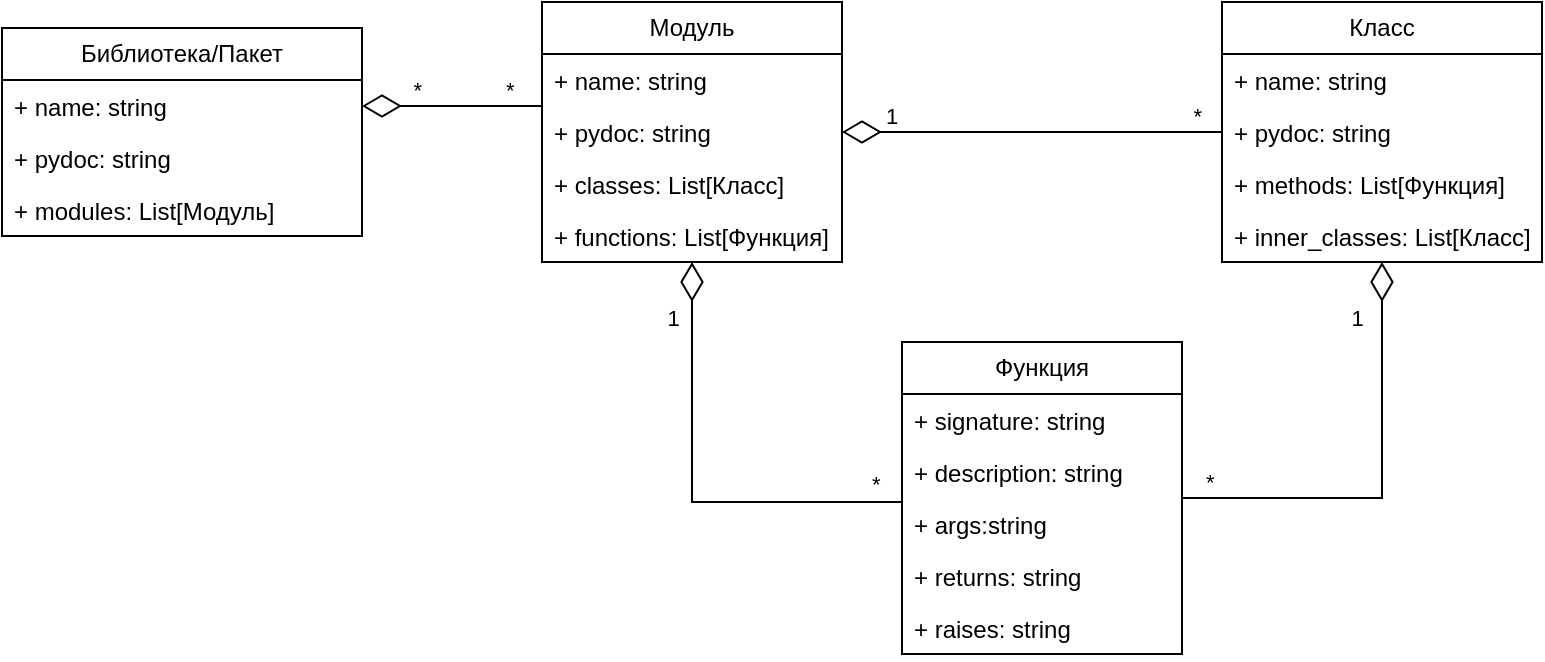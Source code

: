 <mxfile version="26.0.9">
  <diagram name="Page-1" id="BGdbQNy4lWMIwamYAzT9">
    <mxGraphModel dx="2284" dy="773" grid="1" gridSize="10" guides="1" tooltips="1" connect="1" arrows="1" fold="1" page="1" pageScale="1" pageWidth="850" pageHeight="1100" math="0" shadow="0">
      <root>
        <mxCell id="0" />
        <mxCell id="1" parent="0" />
        <mxCell id="rrg5Xec_erFQ0-O8DxHj-1" value="Функция" style="swimlane;fontStyle=0;childLayout=stackLayout;horizontal=1;startSize=26;fillColor=none;horizontalStack=0;resizeParent=1;resizeParentMax=0;resizeLast=0;collapsible=1;marginBottom=0;whiteSpace=wrap;html=1;" parent="1" vertex="1">
          <mxGeometry x="320" y="460" width="140" height="156" as="geometry" />
        </mxCell>
        <mxCell id="xgL8U_g2hItIewHTmUy0-9" value="+ signature: string" style="text;strokeColor=none;fillColor=none;align=left;verticalAlign=top;spacingLeft=4;spacingRight=4;overflow=hidden;rotatable=0;points=[[0,0.5],[1,0.5]];portConstraint=eastwest;whiteSpace=wrap;html=1;" vertex="1" parent="rrg5Xec_erFQ0-O8DxHj-1">
          <mxGeometry y="26" width="140" height="26" as="geometry" />
        </mxCell>
        <mxCell id="rrg5Xec_erFQ0-O8DxHj-2" value="+ description: string" style="text;strokeColor=none;fillColor=none;align=left;verticalAlign=top;spacingLeft=4;spacingRight=4;overflow=hidden;rotatable=0;points=[[0,0.5],[1,0.5]];portConstraint=eastwest;whiteSpace=wrap;html=1;" parent="rrg5Xec_erFQ0-O8DxHj-1" vertex="1">
          <mxGeometry y="52" width="140" height="26" as="geometry" />
        </mxCell>
        <mxCell id="rrg5Xec_erFQ0-O8DxHj-3" value="+ args:string" style="text;strokeColor=none;fillColor=none;align=left;verticalAlign=top;spacingLeft=4;spacingRight=4;overflow=hidden;rotatable=0;points=[[0,0.5],[1,0.5]];portConstraint=eastwest;whiteSpace=wrap;html=1;" parent="rrg5Xec_erFQ0-O8DxHj-1" vertex="1">
          <mxGeometry y="78" width="140" height="26" as="geometry" />
        </mxCell>
        <mxCell id="rrg5Xec_erFQ0-O8DxHj-17" value="+ returns: string" style="text;strokeColor=none;fillColor=none;align=left;verticalAlign=top;spacingLeft=4;spacingRight=4;overflow=hidden;rotatable=0;points=[[0,0.5],[1,0.5]];portConstraint=eastwest;whiteSpace=wrap;html=1;" parent="rrg5Xec_erFQ0-O8DxHj-1" vertex="1">
          <mxGeometry y="104" width="140" height="26" as="geometry" />
        </mxCell>
        <mxCell id="rrg5Xec_erFQ0-O8DxHj-4" value="+ raises: string" style="text;strokeColor=none;fillColor=none;align=left;verticalAlign=top;spacingLeft=4;spacingRight=4;overflow=hidden;rotatable=0;points=[[0,0.5],[1,0.5]];portConstraint=eastwest;whiteSpace=wrap;html=1;" parent="rrg5Xec_erFQ0-O8DxHj-1" vertex="1">
          <mxGeometry y="130" width="140" height="26" as="geometry" />
        </mxCell>
        <mxCell id="rrg5Xec_erFQ0-O8DxHj-5" value="Класс" style="swimlane;fontStyle=0;childLayout=stackLayout;horizontal=1;startSize=26;fillColor=none;horizontalStack=0;resizeParent=1;resizeParentMax=0;resizeLast=0;collapsible=1;marginBottom=0;whiteSpace=wrap;html=1;" parent="1" vertex="1">
          <mxGeometry x="480" y="290" width="160" height="130" as="geometry" />
        </mxCell>
        <mxCell id="xgL8U_g2hItIewHTmUy0-3" value="+ name: string" style="text;strokeColor=none;fillColor=none;align=left;verticalAlign=top;spacingLeft=4;spacingRight=4;overflow=hidden;rotatable=0;points=[[0,0.5],[1,0.5]];portConstraint=eastwest;whiteSpace=wrap;html=1;" vertex="1" parent="rrg5Xec_erFQ0-O8DxHj-5">
          <mxGeometry y="26" width="160" height="26" as="geometry" />
        </mxCell>
        <mxCell id="rrg5Xec_erFQ0-O8DxHj-6" value="+ pydoc: string" style="text;strokeColor=none;fillColor=none;align=left;verticalAlign=top;spacingLeft=4;spacingRight=4;overflow=hidden;rotatable=0;points=[[0,0.5],[1,0.5]];portConstraint=eastwest;whiteSpace=wrap;html=1;" parent="rrg5Xec_erFQ0-O8DxHj-5" vertex="1">
          <mxGeometry y="52" width="160" height="26" as="geometry" />
        </mxCell>
        <mxCell id="rrg5Xec_erFQ0-O8DxHj-7" value="+ methods: List[Функция]" style="text;strokeColor=none;fillColor=none;align=left;verticalAlign=top;spacingLeft=4;spacingRight=4;overflow=hidden;rotatable=0;points=[[0,0.5],[1,0.5]];portConstraint=eastwest;whiteSpace=wrap;html=1;" parent="rrg5Xec_erFQ0-O8DxHj-5" vertex="1">
          <mxGeometry y="78" width="160" height="26" as="geometry" />
        </mxCell>
        <mxCell id="rrg5Xec_erFQ0-O8DxHj-8" value="+ inner_classes: List[Класс]" style="text;strokeColor=none;fillColor=none;align=left;verticalAlign=top;spacingLeft=4;spacingRight=4;overflow=hidden;rotatable=0;points=[[0,0.5],[1,0.5]];portConstraint=eastwest;whiteSpace=wrap;html=1;" parent="rrg5Xec_erFQ0-O8DxHj-5" vertex="1">
          <mxGeometry y="104" width="160" height="26" as="geometry" />
        </mxCell>
        <mxCell id="rrg5Xec_erFQ0-O8DxHj-9" value="Модуль" style="swimlane;fontStyle=0;childLayout=stackLayout;horizontal=1;startSize=26;fillColor=none;horizontalStack=0;resizeParent=1;resizeParentMax=0;resizeLast=0;collapsible=1;marginBottom=0;whiteSpace=wrap;html=1;" parent="1" vertex="1">
          <mxGeometry x="140" y="290" width="150" height="130" as="geometry">
            <mxRectangle x="140" y="290" width="160" height="30" as="alternateBounds" />
          </mxGeometry>
        </mxCell>
        <mxCell id="xgL8U_g2hItIewHTmUy0-2" value="+ name: string" style="text;strokeColor=none;fillColor=none;align=left;verticalAlign=top;spacingLeft=4;spacingRight=4;overflow=hidden;rotatable=0;points=[[0,0.5],[1,0.5]];portConstraint=eastwest;whiteSpace=wrap;html=1;" vertex="1" parent="rrg5Xec_erFQ0-O8DxHj-9">
          <mxGeometry y="26" width="150" height="26" as="geometry" />
        </mxCell>
        <mxCell id="rrg5Xec_erFQ0-O8DxHj-11" value="+ pydoc: string" style="text;strokeColor=none;fillColor=none;align=left;verticalAlign=top;spacingLeft=4;spacingRight=4;overflow=hidden;rotatable=0;points=[[0,0.5],[1,0.5]];portConstraint=eastwest;whiteSpace=wrap;html=1;" parent="rrg5Xec_erFQ0-O8DxHj-9" vertex="1">
          <mxGeometry y="52" width="150" height="26" as="geometry" />
        </mxCell>
        <mxCell id="rrg5Xec_erFQ0-O8DxHj-10" value="+ classes: List[Класс]" style="text;strokeColor=none;fillColor=none;align=left;verticalAlign=top;spacingLeft=4;spacingRight=4;overflow=hidden;rotatable=0;points=[[0,0.5],[1,0.5]];portConstraint=eastwest;whiteSpace=wrap;html=1;" parent="rrg5Xec_erFQ0-O8DxHj-9" vertex="1">
          <mxGeometry y="78" width="150" height="26" as="geometry" />
        </mxCell>
        <mxCell id="rrg5Xec_erFQ0-O8DxHj-12" value="+ functions: List[Функция]" style="text;strokeColor=none;fillColor=none;align=left;verticalAlign=top;spacingLeft=4;spacingRight=4;overflow=hidden;rotatable=0;points=[[0,0.5],[1,0.5]];portConstraint=eastwest;whiteSpace=wrap;html=1;" parent="rrg5Xec_erFQ0-O8DxHj-9" vertex="1">
          <mxGeometry y="104" width="150" height="26" as="geometry" />
        </mxCell>
        <mxCell id="rrg5Xec_erFQ0-O8DxHj-13" value="Библиотека/Пакет" style="swimlane;fontStyle=0;childLayout=stackLayout;horizontal=1;startSize=26;fillColor=none;horizontalStack=0;resizeParent=1;resizeParentMax=0;resizeLast=0;collapsible=1;marginBottom=0;whiteSpace=wrap;html=1;" parent="1" vertex="1">
          <mxGeometry x="-130" y="303" width="180" height="104" as="geometry" />
        </mxCell>
        <mxCell id="rrg5Xec_erFQ0-O8DxHj-14" value="+ name: string" style="text;strokeColor=none;fillColor=none;align=left;verticalAlign=top;spacingLeft=4;spacingRight=4;overflow=hidden;rotatable=0;points=[[0,0.5],[1,0.5]];portConstraint=eastwest;whiteSpace=wrap;html=1;" parent="rrg5Xec_erFQ0-O8DxHj-13" vertex="1">
          <mxGeometry y="26" width="180" height="26" as="geometry" />
        </mxCell>
        <mxCell id="xgL8U_g2hItIewHTmUy0-1" value="+ pydoc: string" style="text;strokeColor=none;fillColor=none;align=left;verticalAlign=top;spacingLeft=4;spacingRight=4;overflow=hidden;rotatable=0;points=[[0,0.5],[1,0.5]];portConstraint=eastwest;whiteSpace=wrap;html=1;" vertex="1" parent="rrg5Xec_erFQ0-O8DxHj-13">
          <mxGeometry y="52" width="180" height="26" as="geometry" />
        </mxCell>
        <mxCell id="rrg5Xec_erFQ0-O8DxHj-36" value="+ modules: List[Модуль]" style="text;strokeColor=none;fillColor=none;align=left;verticalAlign=top;spacingLeft=4;spacingRight=4;overflow=hidden;rotatable=0;points=[[0,0.5],[1,0.5]];portConstraint=eastwest;whiteSpace=wrap;html=1;" parent="rrg5Xec_erFQ0-O8DxHj-13" vertex="1">
          <mxGeometry y="78" width="180" height="26" as="geometry" />
        </mxCell>
        <mxCell id="rrg5Xec_erFQ0-O8DxHj-19" value="" style="endArrow=diamondThin;html=1;edgeStyle=orthogonalEdgeStyle;rounded=0;endFill=0;strokeWidth=1;endSize=17;" parent="1" source="rrg5Xec_erFQ0-O8DxHj-1" target="rrg5Xec_erFQ0-O8DxHj-5" edge="1">
          <mxGeometry relative="1" as="geometry">
            <mxPoint x="340" y="280" as="sourcePoint" />
            <mxPoint x="500" y="280" as="targetPoint" />
          </mxGeometry>
        </mxCell>
        <mxCell id="rrg5Xec_erFQ0-O8DxHj-20" value="*" style="edgeLabel;resizable=0;html=1;align=left;verticalAlign=bottom;labelBackgroundColor=none;" parent="rrg5Xec_erFQ0-O8DxHj-19" connectable="0" vertex="1">
          <mxGeometry x="-1" relative="1" as="geometry">
            <mxPoint x="10" as="offset" />
          </mxGeometry>
        </mxCell>
        <mxCell id="rrg5Xec_erFQ0-O8DxHj-21" value="1&amp;nbsp; &amp;nbsp;" style="edgeLabel;resizable=0;html=1;align=right;verticalAlign=bottom;labelBackgroundColor=none;" parent="rrg5Xec_erFQ0-O8DxHj-19" connectable="0" vertex="1">
          <mxGeometry x="1" relative="1" as="geometry">
            <mxPoint y="36" as="offset" />
          </mxGeometry>
        </mxCell>
        <mxCell id="rrg5Xec_erFQ0-O8DxHj-22" value="" style="endArrow=none;html=1;edgeStyle=orthogonalEdgeStyle;rounded=0;endSize=17;startSize=17;startArrow=diamondThin;startFill=0;" parent="1" source="rrg5Xec_erFQ0-O8DxHj-9" target="rrg5Xec_erFQ0-O8DxHj-5" edge="1">
          <mxGeometry relative="1" as="geometry">
            <mxPoint x="420" y="380" as="sourcePoint" />
            <mxPoint x="580" y="380" as="targetPoint" />
          </mxGeometry>
        </mxCell>
        <mxCell id="rrg5Xec_erFQ0-O8DxHj-23" value="1" style="edgeLabel;resizable=0;html=1;align=left;verticalAlign=bottom;labelBackgroundColor=none;" parent="rrg5Xec_erFQ0-O8DxHj-22" connectable="0" vertex="1">
          <mxGeometry x="-1" relative="1" as="geometry">
            <mxPoint x="20" as="offset" />
          </mxGeometry>
        </mxCell>
        <mxCell id="rrg5Xec_erFQ0-O8DxHj-24" value="*" style="edgeLabel;resizable=0;html=1;align=right;verticalAlign=bottom;labelBackgroundColor=none;" parent="rrg5Xec_erFQ0-O8DxHj-22" connectable="0" vertex="1">
          <mxGeometry x="1" relative="1" as="geometry">
            <mxPoint x="-10" as="offset" />
          </mxGeometry>
        </mxCell>
        <mxCell id="rrg5Xec_erFQ0-O8DxHj-25" value="" style="endArrow=diamondThin;html=1;edgeStyle=orthogonalEdgeStyle;rounded=0;endFill=0;endSize=17;" parent="1" source="rrg5Xec_erFQ0-O8DxHj-1" target="rrg5Xec_erFQ0-O8DxHj-9" edge="1">
          <mxGeometry relative="1" as="geometry">
            <mxPoint x="170" y="500" as="sourcePoint" />
            <mxPoint x="580" y="380" as="targetPoint" />
            <Array as="points">
              <mxPoint x="215" y="540" />
            </Array>
          </mxGeometry>
        </mxCell>
        <mxCell id="rrg5Xec_erFQ0-O8DxHj-26" value="*" style="edgeLabel;resizable=0;html=1;align=left;verticalAlign=bottom;labelBackgroundColor=none;" parent="rrg5Xec_erFQ0-O8DxHj-25" connectable="0" vertex="1">
          <mxGeometry x="-1" relative="1" as="geometry">
            <mxPoint x="-17" y="-1" as="offset" />
          </mxGeometry>
        </mxCell>
        <mxCell id="rrg5Xec_erFQ0-O8DxHj-27" value="1&amp;nbsp;&amp;nbsp;" style="edgeLabel;resizable=0;html=1;align=right;verticalAlign=bottom;labelBackgroundColor=none;" parent="rrg5Xec_erFQ0-O8DxHj-25" connectable="0" vertex="1">
          <mxGeometry x="1" relative="1" as="geometry">
            <mxPoint y="36" as="offset" />
          </mxGeometry>
        </mxCell>
        <mxCell id="rrg5Xec_erFQ0-O8DxHj-28" value="" style="endArrow=diamondThin;html=1;edgeStyle=orthogonalEdgeStyle;rounded=0;endFill=0;endSize=17;" parent="1" source="rrg5Xec_erFQ0-O8DxHj-9" target="rrg5Xec_erFQ0-O8DxHj-13" edge="1">
          <mxGeometry relative="1" as="geometry">
            <mxPoint x="420" y="650" as="sourcePoint" />
            <mxPoint x="580" y="650" as="targetPoint" />
            <Array as="points">
              <mxPoint x="70" y="342" />
              <mxPoint x="70" y="342" />
            </Array>
          </mxGeometry>
        </mxCell>
        <mxCell id="rrg5Xec_erFQ0-O8DxHj-29" value="*" style="edgeLabel;resizable=0;html=1;align=left;verticalAlign=bottom;labelBackgroundColor=none;" parent="rrg5Xec_erFQ0-O8DxHj-28" connectable="0" vertex="1">
          <mxGeometry x="-1" relative="1" as="geometry">
            <mxPoint x="-20" as="offset" />
          </mxGeometry>
        </mxCell>
        <mxCell id="rrg5Xec_erFQ0-O8DxHj-30" value="*" style="edgeLabel;resizable=0;html=1;align=right;verticalAlign=bottom;labelBackgroundColor=none;" parent="rrg5Xec_erFQ0-O8DxHj-28" connectable="0" vertex="1">
          <mxGeometry x="1" relative="1" as="geometry">
            <mxPoint x="30" as="offset" />
          </mxGeometry>
        </mxCell>
      </root>
    </mxGraphModel>
  </diagram>
</mxfile>
